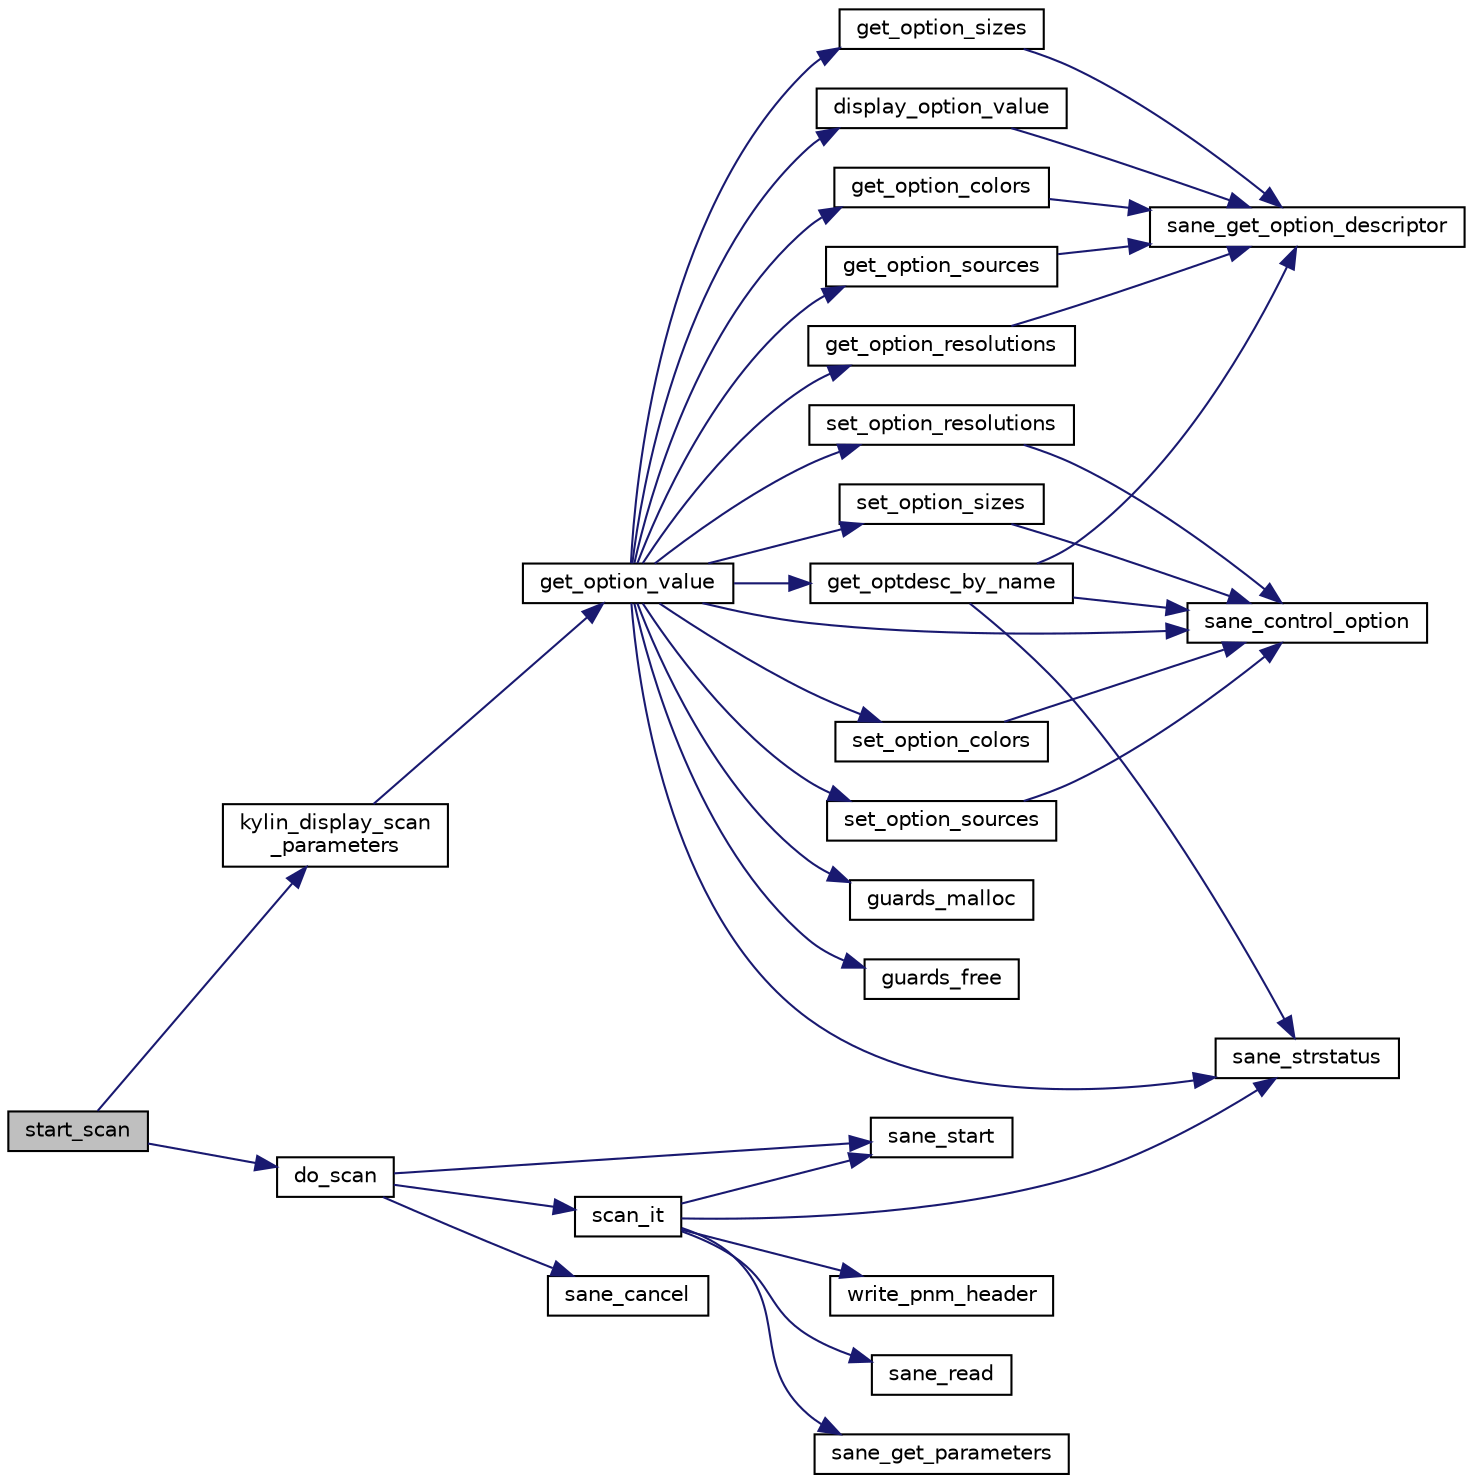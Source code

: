 digraph "start_scan"
{
  edge [fontname="Helvetica",fontsize="10",labelfontname="Helvetica",labelfontsize="10"];
  node [fontname="Helvetica",fontsize="10",shape=record];
  rankdir="LR";
  Node27 [label="start_scan",height=0.2,width=0.4,color="black", fillcolor="grey75", style="filled", fontcolor="black"];
  Node27 -> Node28 [color="midnightblue",fontsize="10",style="solid",fontname="Helvetica"];
  Node28 [label="kylin_display_scan\l_parameters",height=0.2,width=0.4,color="black", fillcolor="white", style="filled",URL="$kylin__sane_8c.html#aaf24d1bc9e8c8b43afa56bbfd6a71475"];
  Node28 -> Node29 [color="midnightblue",fontsize="10",style="solid",fontname="Helvetica"];
  Node29 [label="get_option_value",height=0.2,width=0.4,color="black", fillcolor="white", style="filled",URL="$kylin__sane_8c.html#af892e52d691cd52602c4d2b5c72f6e02"];
  Node29 -> Node30 [color="midnightblue",fontsize="10",style="solid",fontname="Helvetica"];
  Node30 [label="get_optdesc_by_name",height=0.2,width=0.4,color="black", fillcolor="white", style="filled",URL="$kylin__sane_8c.html#a795e1d5597a19ad20130c11e3ba8a6c7"];
  Node30 -> Node31 [color="midnightblue",fontsize="10",style="solid",fontname="Helvetica"];
  Node31 [label="sane_control_option",height=0.2,width=0.4,color="black", fillcolor="white", style="filled",URL="$sane_8h.html#af97b5a648c359cdeb17844f24e74f21d"];
  Node30 -> Node32 [color="midnightblue",fontsize="10",style="solid",fontname="Helvetica"];
  Node32 [label="sane_strstatus",height=0.2,width=0.4,color="black", fillcolor="white", style="filled",URL="$sane_8h.html#a005fc36c746f3b57fcf8108435f0684d"];
  Node30 -> Node33 [color="midnightblue",fontsize="10",style="solid",fontname="Helvetica"];
  Node33 [label="sane_get_option_descriptor",height=0.2,width=0.4,color="black", fillcolor="white", style="filled",URL="$sane_8h.html#a7728e01a38c5e18385e383a6ce4a108d"];
  Node29 -> Node34 [color="midnightblue",fontsize="10",style="solid",fontname="Helvetica"];
  Node34 [label="guards_malloc",height=0.2,width=0.4,color="black", fillcolor="white", style="filled",URL="$kylin__sane_8c.html#a2309fa8ac99d7f1938a8863fc318570e"];
  Node29 -> Node31 [color="midnightblue",fontsize="10",style="solid",fontname="Helvetica"];
  Node29 -> Node32 [color="midnightblue",fontsize="10",style="solid",fontname="Helvetica"];
  Node29 -> Node35 [color="midnightblue",fontsize="10",style="solid",fontname="Helvetica"];
  Node35 [label="get_option_colors",height=0.2,width=0.4,color="black", fillcolor="white", style="filled",URL="$kylin__sane_8c.html#a8c830ea09253112330618cfb949dd629"];
  Node35 -> Node33 [color="midnightblue",fontsize="10",style="solid",fontname="Helvetica"];
  Node29 -> Node36 [color="midnightblue",fontsize="10",style="solid",fontname="Helvetica"];
  Node36 [label="set_option_colors",height=0.2,width=0.4,color="black", fillcolor="white", style="filled",URL="$kylin__sane_8c.html#aa95409e9b8d6f206817642efd424eee0"];
  Node36 -> Node31 [color="midnightblue",fontsize="10",style="solid",fontname="Helvetica"];
  Node29 -> Node37 [color="midnightblue",fontsize="10",style="solid",fontname="Helvetica"];
  Node37 [label="get_option_sources",height=0.2,width=0.4,color="black", fillcolor="white", style="filled",URL="$kylin__sane_8c.html#ade2b473da42066d3df35485b4ea30516"];
  Node37 -> Node33 [color="midnightblue",fontsize="10",style="solid",fontname="Helvetica"];
  Node29 -> Node38 [color="midnightblue",fontsize="10",style="solid",fontname="Helvetica"];
  Node38 [label="set_option_sources",height=0.2,width=0.4,color="black", fillcolor="white", style="filled",URL="$kylin__sane_8c.html#a8e49c7ad53592f8d10fae9f5a79d27e8"];
  Node38 -> Node31 [color="midnightblue",fontsize="10",style="solid",fontname="Helvetica"];
  Node29 -> Node39 [color="midnightblue",fontsize="10",style="solid",fontname="Helvetica"];
  Node39 [label="get_option_resolutions",height=0.2,width=0.4,color="black", fillcolor="white", style="filled",URL="$kylin__sane_8c.html#a7e7f6a405b050981bf725417f304f030"];
  Node39 -> Node33 [color="midnightblue",fontsize="10",style="solid",fontname="Helvetica"];
  Node29 -> Node40 [color="midnightblue",fontsize="10",style="solid",fontname="Helvetica"];
  Node40 [label="set_option_resolutions",height=0.2,width=0.4,color="black", fillcolor="white", style="filled",URL="$kylin__sane_8c.html#a8c763cd591b209c19b44042b47f61d87"];
  Node40 -> Node31 [color="midnightblue",fontsize="10",style="solid",fontname="Helvetica"];
  Node29 -> Node41 [color="midnightblue",fontsize="10",style="solid",fontname="Helvetica"];
  Node41 [label="get_option_sizes",height=0.2,width=0.4,color="black", fillcolor="white", style="filled",URL="$kylin__sane_8c.html#a453e3eb935354b62e5b251a3ddee7214"];
  Node41 -> Node33 [color="midnightblue",fontsize="10",style="solid",fontname="Helvetica"];
  Node29 -> Node42 [color="midnightblue",fontsize="10",style="solid",fontname="Helvetica"];
  Node42 [label="set_option_sizes",height=0.2,width=0.4,color="black", fillcolor="white", style="filled",URL="$kylin__sane_8c.html#a1345e5860f8df0d660e22a09be693aea"];
  Node42 -> Node31 [color="midnightblue",fontsize="10",style="solid",fontname="Helvetica"];
  Node29 -> Node43 [color="midnightblue",fontsize="10",style="solid",fontname="Helvetica"];
  Node43 [label="display_option_value",height=0.2,width=0.4,color="black", fillcolor="white", style="filled",URL="$kylin__sane_8c.html#aad5cfc4d97cf910a5b97bcbc2070c4df"];
  Node43 -> Node33 [color="midnightblue",fontsize="10",style="solid",fontname="Helvetica"];
  Node29 -> Node44 [color="midnightblue",fontsize="10",style="solid",fontname="Helvetica"];
  Node44 [label="guards_free",height=0.2,width=0.4,color="black", fillcolor="white", style="filled",URL="$kylin__sane_8c.html#abb0019b6c2b93cbf5de1bc5362919fca"];
  Node27 -> Node45 [color="midnightblue",fontsize="10",style="solid",fontname="Helvetica"];
  Node45 [label="do_scan",height=0.2,width=0.4,color="black", fillcolor="white", style="filled",URL="$kylin__sane_8c.html#a1ed7aa2ebad2fbd9de26ce1c5de31e37"];
  Node45 -> Node46 [color="midnightblue",fontsize="10",style="solid",fontname="Helvetica"];
  Node46 [label="sane_start",height=0.2,width=0.4,color="black", fillcolor="white", style="filled",URL="$sane_8h.html#a633f90b105f09ca798ecbf9a77711e7b"];
  Node45 -> Node47 [color="midnightblue",fontsize="10",style="solid",fontname="Helvetica"];
  Node47 [label="scan_it",height=0.2,width=0.4,color="black", fillcolor="white", style="filled",URL="$kylin__sane_8c.html#ad5b41ac303afbd6a47a7e13ce11c5204"];
  Node47 -> Node46 [color="midnightblue",fontsize="10",style="solid",fontname="Helvetica"];
  Node47 -> Node48 [color="midnightblue",fontsize="10",style="solid",fontname="Helvetica"];
  Node48 [label="sane_get_parameters",height=0.2,width=0.4,color="black", fillcolor="white", style="filled",URL="$sane_8h.html#a28ba54307cb61e48fc1a361be7ad2c6e"];
  Node47 -> Node32 [color="midnightblue",fontsize="10",style="solid",fontname="Helvetica"];
  Node47 -> Node49 [color="midnightblue",fontsize="10",style="solid",fontname="Helvetica"];
  Node49 [label="write_pnm_header",height=0.2,width=0.4,color="black", fillcolor="white", style="filled",URL="$kylin__sane_8c.html#ac16114e3818f3e2420b247bc7d9ef6a6"];
  Node47 -> Node50 [color="midnightblue",fontsize="10",style="solid",fontname="Helvetica"];
  Node50 [label="sane_read",height=0.2,width=0.4,color="black", fillcolor="white", style="filled",URL="$sane_8h.html#ae5426bddf1bfe3d30370c9fe2d209cc3"];
  Node45 -> Node51 [color="midnightblue",fontsize="10",style="solid",fontname="Helvetica"];
  Node51 [label="sane_cancel",height=0.2,width=0.4,color="black", fillcolor="white", style="filled",URL="$sane_8h.html#a8facc0281b730ce19e17971e5c042de1"];
}
